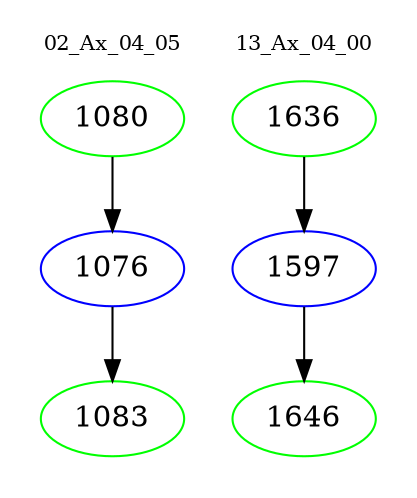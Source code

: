 digraph{
subgraph cluster_0 {
color = white
label = "02_Ax_04_05";
fontsize=10;
T0_1080 [label="1080", color="green"]
T0_1080 -> T0_1076 [color="black"]
T0_1076 [label="1076", color="blue"]
T0_1076 -> T0_1083 [color="black"]
T0_1083 [label="1083", color="green"]
}
subgraph cluster_1 {
color = white
label = "13_Ax_04_00";
fontsize=10;
T1_1636 [label="1636", color="green"]
T1_1636 -> T1_1597 [color="black"]
T1_1597 [label="1597", color="blue"]
T1_1597 -> T1_1646 [color="black"]
T1_1646 [label="1646", color="green"]
}
}
